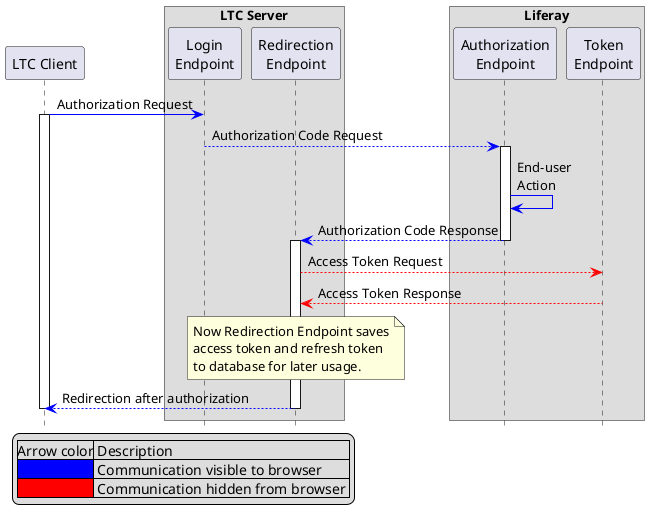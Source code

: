 @startuml
hide footbox
participant "LTC Client" as ltcc

box "LTC Server"
    participant "Login\nEndpoint" as ltcslogin
    participant "Redirection\nEndpoint" as ltcsredir
end box

box "Liferay"
	participant "Authorization\nEndpoint" as lrauth
	participant "Token\nEndpoint" as lrtoken
end box


ltcc [#0000FF]-> ltcslogin: Authorization Request
activate ltcc
ltcslogin [#0000FF]--> lrauth: Authorization Code Request
activate lrauth
lrauth [#0000FF]-> lrauth: End-user\nAction
lrauth [#0000FF]--> ltcsredir: Authorization Code Response
deactivate lrauth
activate ltcsredir
ltcsredir [#ff0000]--> lrtoken: Access Token Request
lrtoken [#ff0000]--> ltcsredir: Access Token Response
note over ltcsredir
    Now Redirection Endpoint saves
    access token and refresh token
    to database for later usage.
end note
ltcsredir [#0000FF]--> ltcc: Redirection after authorization
deactivate ltcsredir
deactivate ltcc

legend left
    |Arrow color| Description |
    |<#0000FF>| Communication visible to browser |
    |<#FF0000>| Communication hidden from browser |
endlegend

@enduml